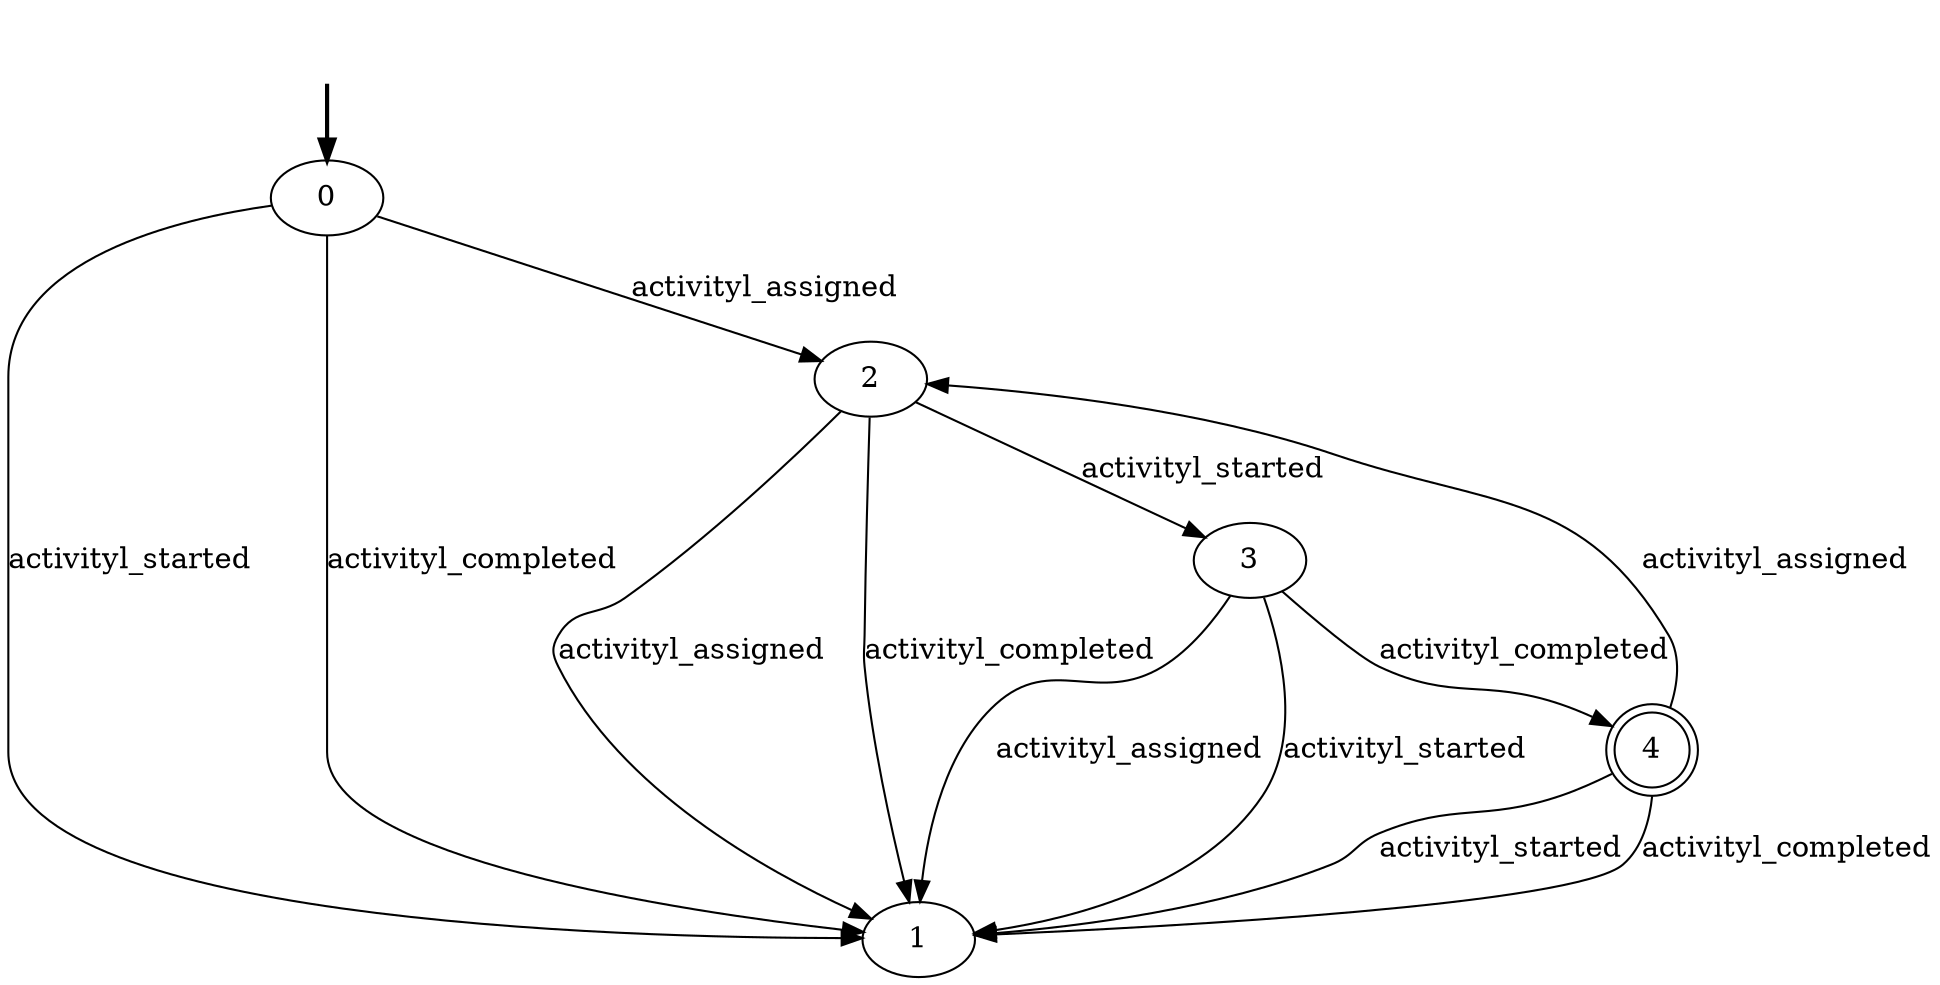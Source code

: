 digraph {
		fake0 [style=invisible]
		0 [root=true]
		1
		2
		3
		4 [shape=doublecircle]
		fake0 -> 0 [style=bold]
		2 -> 1 [label=activityl_assigned]
		2 -> 3 [label=activityl_started]
		2 -> 1 [label=activityl_completed]
		3 -> 1 [label=activityl_assigned]
		3 -> 1 [label=activityl_started]
		3 -> 4 [label=activityl_completed]
		4 -> 2 [label=activityl_assigned]
		4 -> 1 [label=activityl_started]
		4 -> 1 [label=activityl_completed]
		0 -> 2 [label=activityl_assigned]
		0 -> 1 [label=activityl_started]
		0 -> 1 [label=activityl_completed]
}